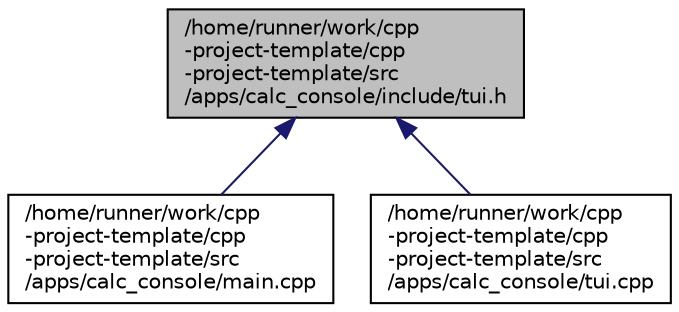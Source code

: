 digraph "/home/runner/work/cpp-project-template/cpp-project-template/src/apps/calc_console/include/tui.h"
{
 // LATEX_PDF_SIZE
  edge [fontname="Helvetica",fontsize="10",labelfontname="Helvetica",labelfontsize="10"];
  node [fontname="Helvetica",fontsize="10",shape=record];
  Node1 [label="/home/runner/work/cpp\l-project-template/cpp\l-project-template/src\l/apps/calc_console/include/tui.h",height=0.2,width=0.4,color="black", fillcolor="grey75", style="filled", fontcolor="black",tooltip=" "];
  Node1 -> Node2 [dir="back",color="midnightblue",fontsize="10",style="solid",fontname="Helvetica"];
  Node2 [label="/home/runner/work/cpp\l-project-template/cpp\l-project-template/src\l/apps/calc_console/main.cpp",height=0.2,width=0.4,color="black", fillcolor="white", style="filled",URL="$main_8cpp.html",tooltip=" "];
  Node1 -> Node3 [dir="back",color="midnightblue",fontsize="10",style="solid",fontname="Helvetica"];
  Node3 [label="/home/runner/work/cpp\l-project-template/cpp\l-project-template/src\l/apps/calc_console/tui.cpp",height=0.2,width=0.4,color="black", fillcolor="white", style="filled",URL="$tui_8cpp.html",tooltip=" "];
}
